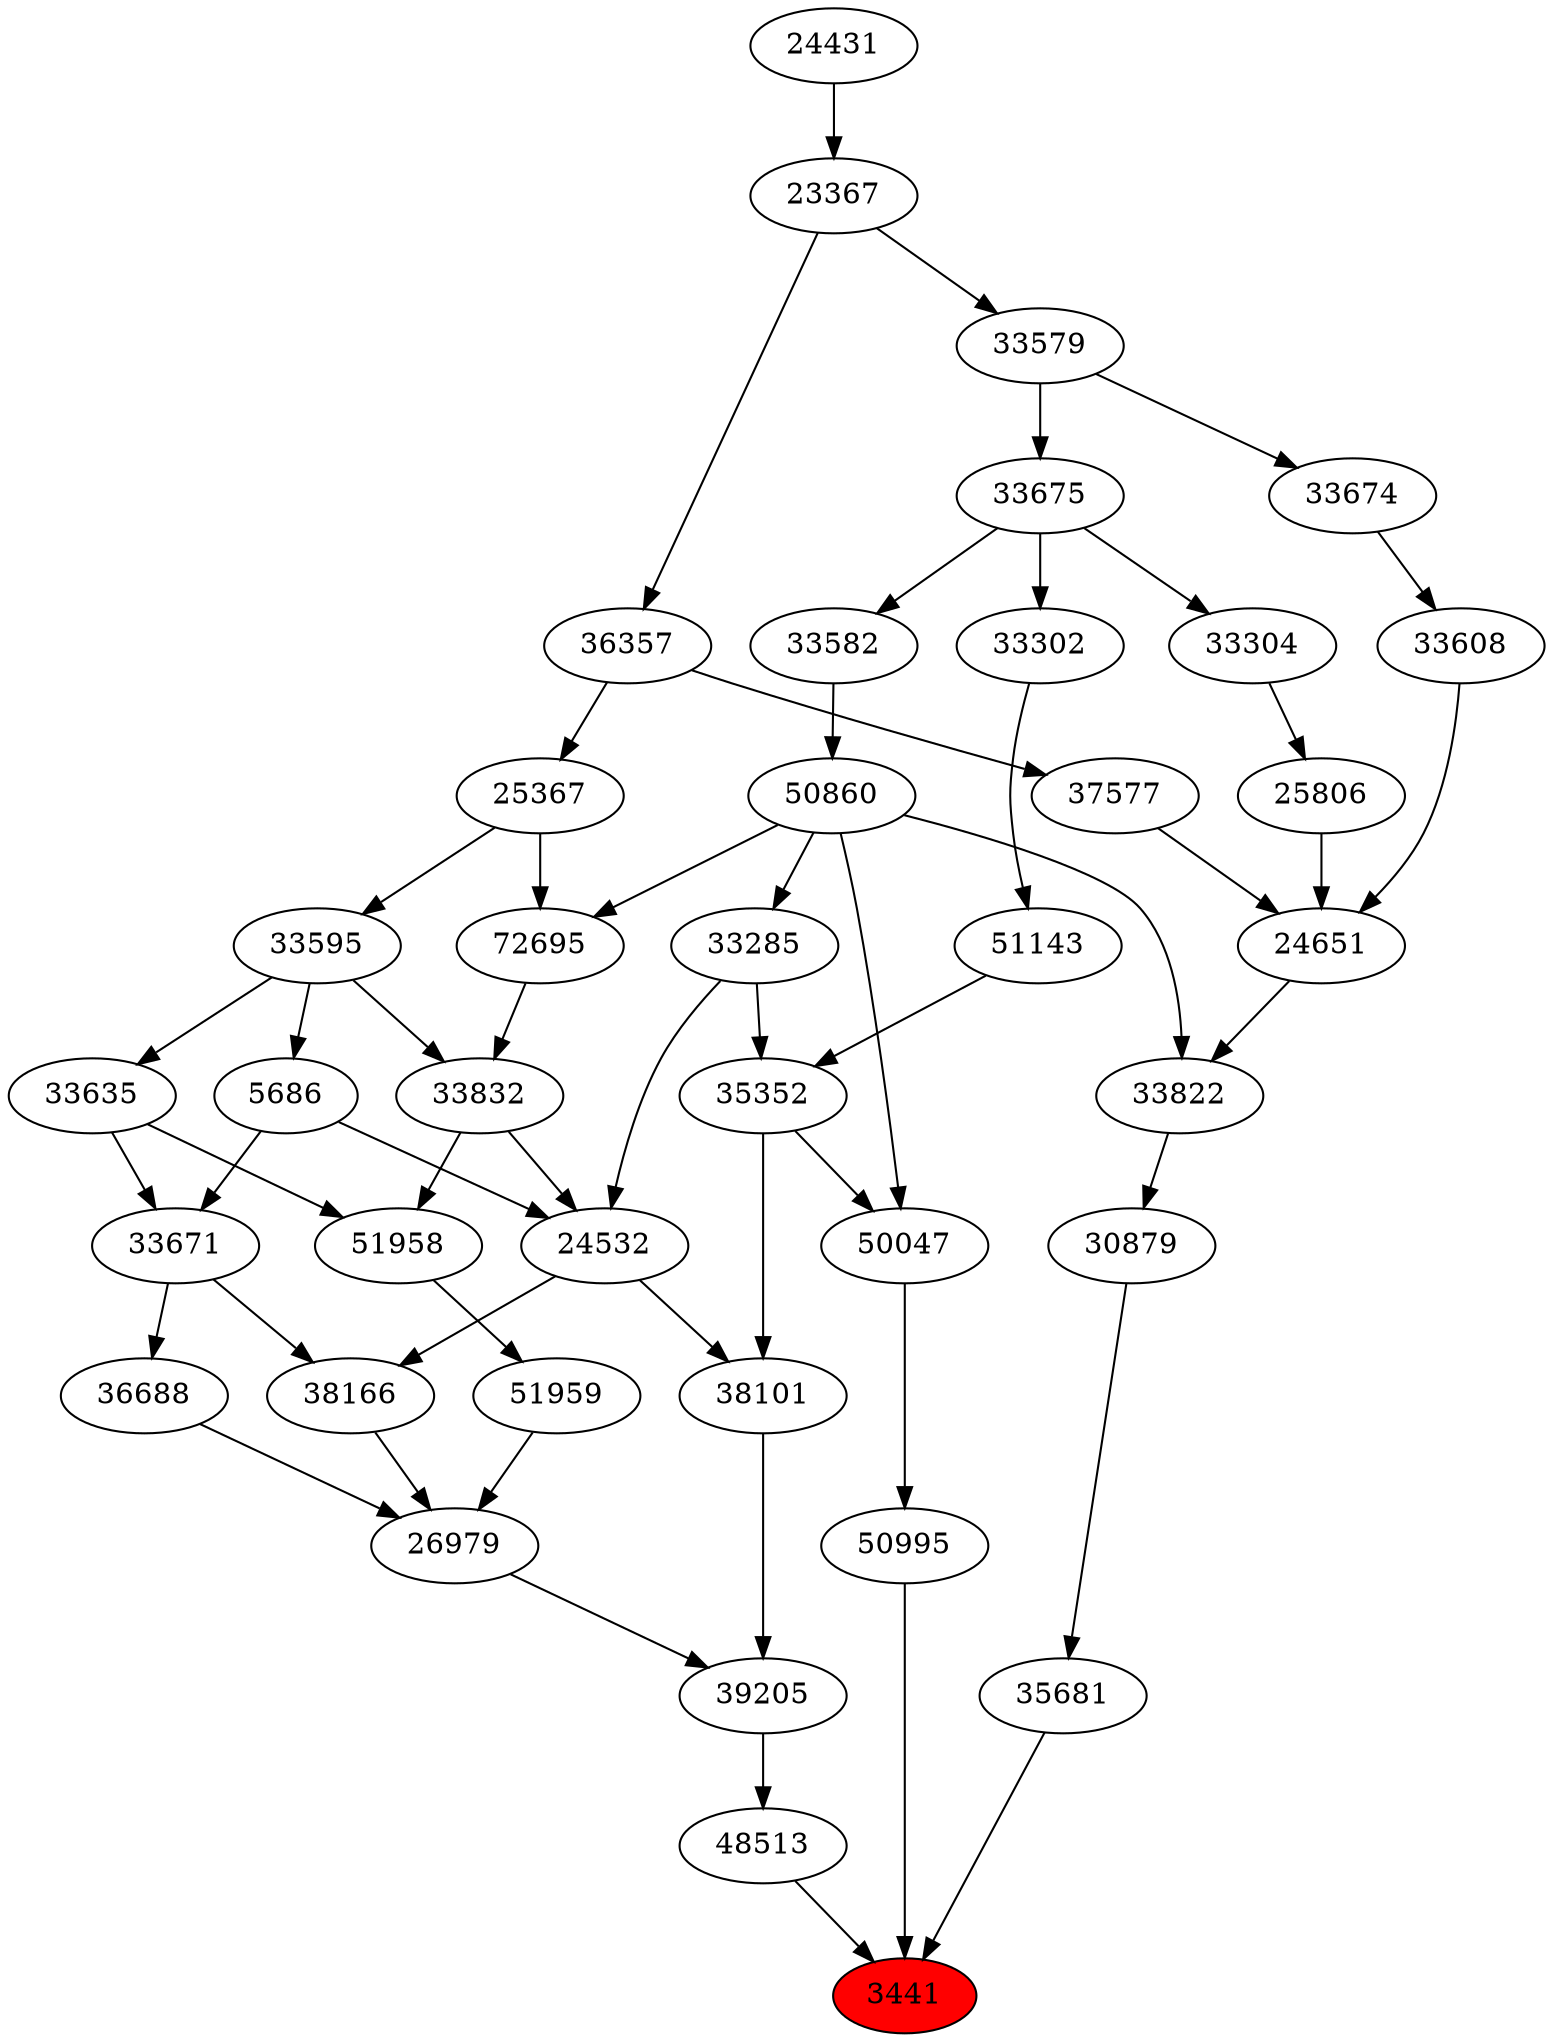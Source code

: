 strict digraph{ 
3441 [label="3441" fillcolor=red style=filled]
48513 -> 3441
35681 -> 3441
50995 -> 3441
48513 [label="48513"]
39205 -> 48513
35681 [label="35681"]
30879 -> 35681
50995 [label="50995"]
50047 -> 50995
39205 [label="39205"]
38101 -> 39205
26979 -> 39205
30879 [label="30879"]
33822 -> 30879
50047 [label="50047"]
35352 -> 50047
50860 -> 50047
38101 [label="38101"]
24532 -> 38101
35352 -> 38101
26979 [label="26979"]
36688 -> 26979
38166 -> 26979
51959 -> 26979
33822 [label="33822"]
24651 -> 33822
50860 -> 33822
35352 [label="35352"]
33285 -> 35352
51143 -> 35352
50860 [label="50860"]
33582 -> 50860
24532 [label="24532"]
33285 -> 24532
5686 -> 24532
33832 -> 24532
36688 [label="36688"]
33671 -> 36688
38166 [label="38166"]
24532 -> 38166
33671 -> 38166
51959 [label="51959"]
51958 -> 51959
24651 [label="24651"]
25806 -> 24651
33608 -> 24651
37577 -> 24651
33285 [label="33285"]
50860 -> 33285
51143 [label="51143"]
33302 -> 51143
33582 [label="33582"]
33675 -> 33582
5686 [label="5686"]
33595 -> 5686
33832 [label="33832"]
72695 -> 33832
33595 -> 33832
33671 [label="33671"]
5686 -> 33671
33635 -> 33671
51958 [label="51958"]
33832 -> 51958
33635 -> 51958
25806 [label="25806"]
33304 -> 25806
33608 [label="33608"]
33674 -> 33608
37577 [label="37577"]
36357 -> 37577
33302 [label="33302"]
33675 -> 33302
33675 [label="33675"]
33579 -> 33675
33595 [label="33595"]
25367 -> 33595
72695 [label="72695"]
50860 -> 72695
25367 -> 72695
33635 [label="33635"]
33595 -> 33635
33304 [label="33304"]
33675 -> 33304
33674 [label="33674"]
33579 -> 33674
36357 [label="36357"]
23367 -> 36357
33579 [label="33579"]
23367 -> 33579
25367 [label="25367"]
36357 -> 25367
23367 [label="23367"]
24431 -> 23367
24431 [label="24431"]
}